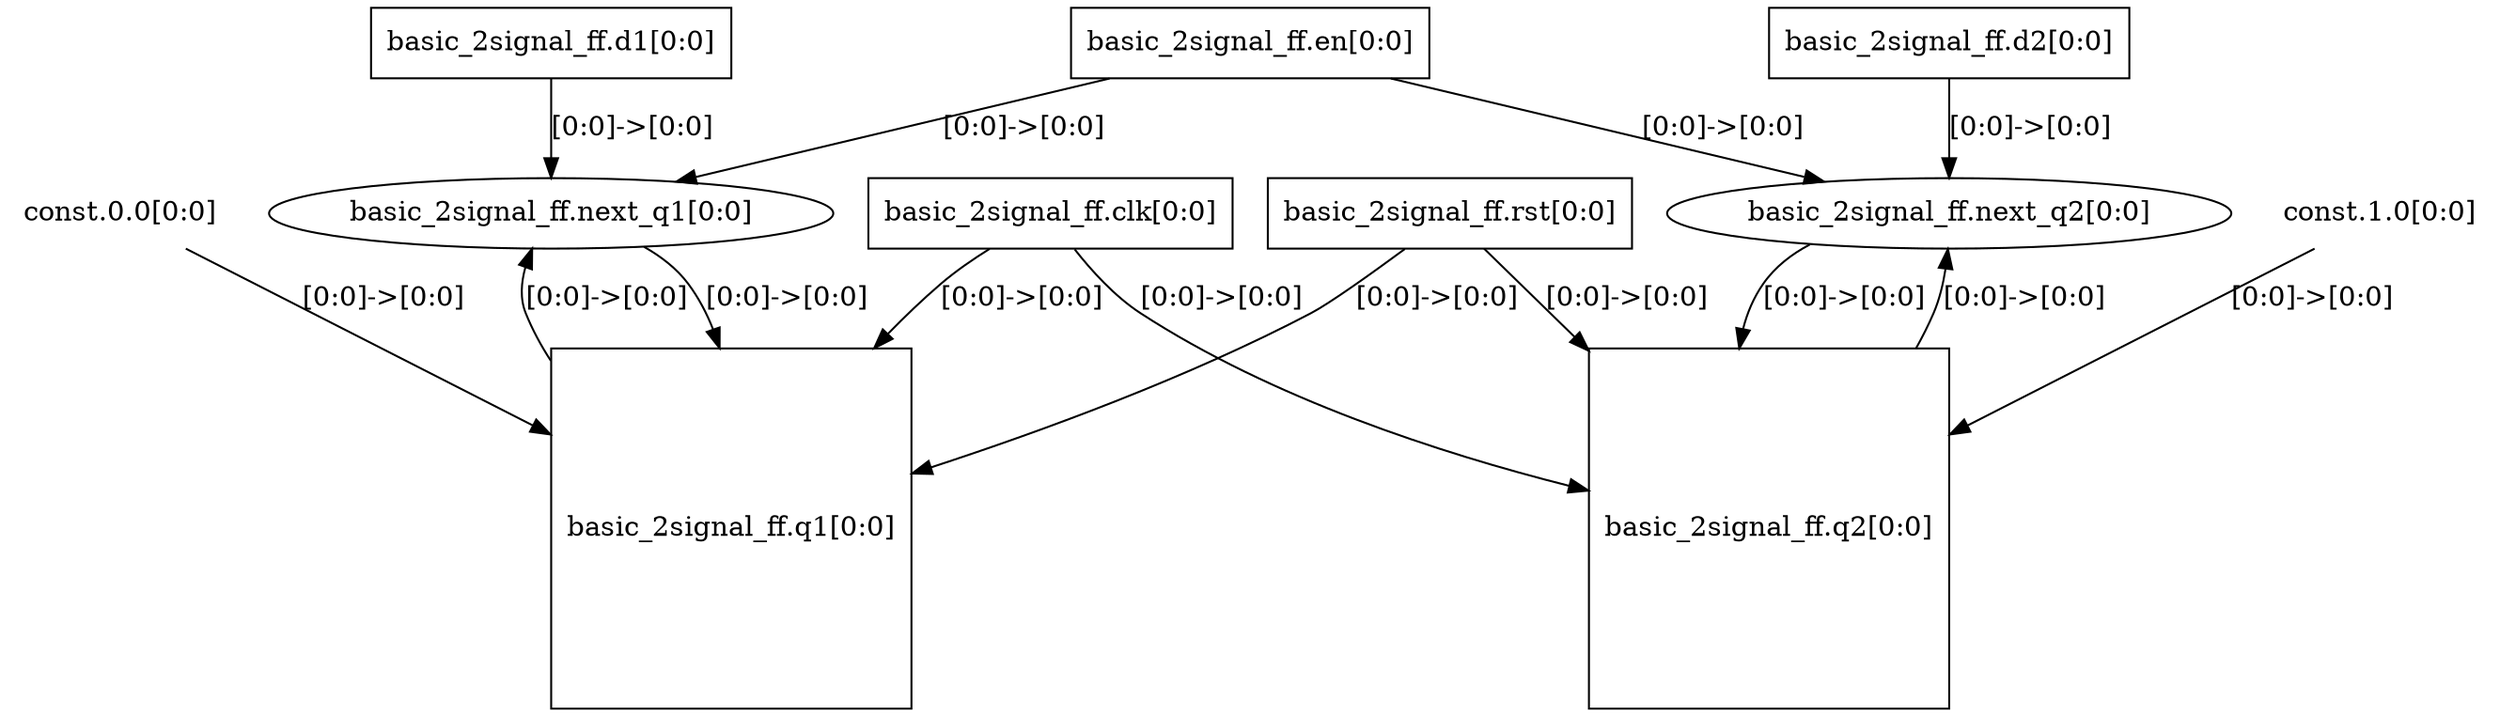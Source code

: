 digraph G {
	"basic_2signal_ff.en" -> "basic_2signal_ff.next_q1"[label="[0:0]->[0:0]"];
	"basic_2signal_ff.q1" -> "basic_2signal_ff.next_q1"[label="[0:0]->[0:0]"];
	"basic_2signal_ff.d1" -> "basic_2signal_ff.next_q1"[label="[0:0]->[0:0]"];
	"basic_2signal_ff.en" -> "basic_2signal_ff.next_q2"[label="[0:0]->[0:0]"];
	"basic_2signal_ff.q2" -> "basic_2signal_ff.next_q2"[label="[0:0]->[0:0]"];
	"basic_2signal_ff.d2" -> "basic_2signal_ff.next_q2"[label="[0:0]->[0:0]"];
	"const.0.0" [shape=none, label="const.0.0[0:0]"];
	"const.0.0" -> "basic_2signal_ff.q1"[label="[0:0]->[0:0]"];
	"basic_2signal_ff.rst" -> "basic_2signal_ff.q1"[label="[0:0]->[0:0]"];
	"basic_2signal_ff.clk" -> "basic_2signal_ff.q1"[label="[0:0]->[0:0]"];
	"const.1.0" [shape=none, label="const.1.0[0:0]"];
	"const.1.0" -> "basic_2signal_ff.q2"[label="[0:0]->[0:0]"];
	"basic_2signal_ff.rst" -> "basic_2signal_ff.q2"[label="[0:0]->[0:0]"];
	"basic_2signal_ff.clk" -> "basic_2signal_ff.q2"[label="[0:0]->[0:0]"];
	"basic_2signal_ff.next_q1" -> "basic_2signal_ff.q1"[label="[0:0]->[0:0]"];
	"basic_2signal_ff.next_q2" -> "basic_2signal_ff.q2"[label="[0:0]->[0:0]"];
	"basic_2signal_ff.clk" [shape=rectangle, label="basic_2signal_ff.clk[0:0]"];
	"basic_2signal_ff.d1" [shape=rectangle, label="basic_2signal_ff.d1[0:0]"];
	"basic_2signal_ff.d2" [shape=rectangle, label="basic_2signal_ff.d2[0:0]"];
	"basic_2signal_ff.en" [shape=rectangle, label="basic_2signal_ff.en[0:0]"];
	"basic_2signal_ff.next_q1" [shape=ellipse, label="basic_2signal_ff.next_q1[0:0]"];
	"basic_2signal_ff.next_q2" [shape=ellipse, label="basic_2signal_ff.next_q2[0:0]"];
	"basic_2signal_ff.q1" [shape=square, label="basic_2signal_ff.q1[0:0]"];
	"basic_2signal_ff.q2" [shape=square, label="basic_2signal_ff.q2[0:0]"];
	"basic_2signal_ff.rst" [shape=rectangle, label="basic_2signal_ff.rst[0:0]"];
}
